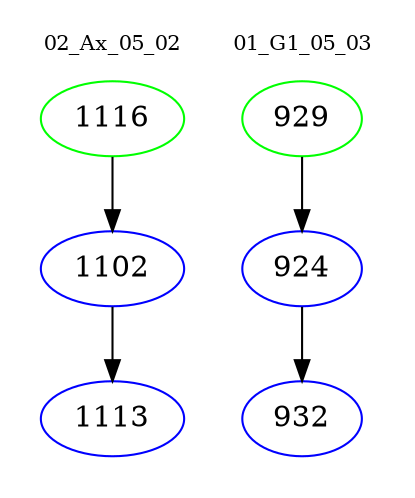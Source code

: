 digraph{
subgraph cluster_0 {
color = white
label = "02_Ax_05_02";
fontsize=10;
T0_1116 [label="1116", color="green"]
T0_1116 -> T0_1102 [color="black"]
T0_1102 [label="1102", color="blue"]
T0_1102 -> T0_1113 [color="black"]
T0_1113 [label="1113", color="blue"]
}
subgraph cluster_1 {
color = white
label = "01_G1_05_03";
fontsize=10;
T1_929 [label="929", color="green"]
T1_929 -> T1_924 [color="black"]
T1_924 [label="924", color="blue"]
T1_924 -> T1_932 [color="black"]
T1_932 [label="932", color="blue"]
}
}
